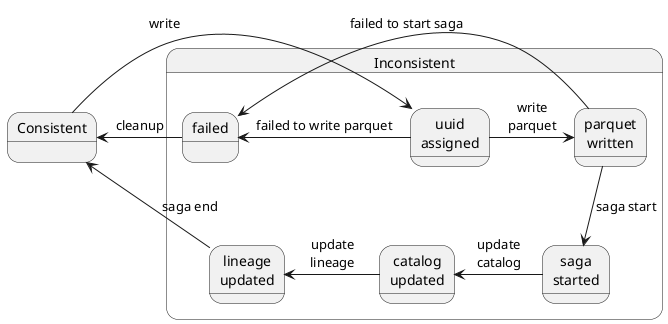 @startuml

state "Consistent" as c {
}

state "Inconsistent" as i {
  state "uuid\nassigned" as mni
  state "parquet\nwritten" as pw
  state "catalog\nupdated" as mu
  state "lineage\nupdated" as lin
  state "failed" as f
  state "saga\nstarted" as ss
  mni -> pw : write\nparquet
  mni -l-> f : failed to write parquet
  f -> c : cleanup
  pw --> ss : saga start
  pw -l-> f : failed to start saga
  ss -l-> mu : update\ncatalog
  mu -l-> lin : update\nlineage
  lin -u-> c : saga end
}

c -> mni : write

@enduml
